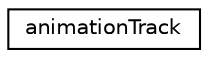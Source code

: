 digraph "Graphical Class Hierarchy"
{
 // LATEX_PDF_SIZE
  edge [fontname="Helvetica",fontsize="10",labelfontname="Helvetica",labelfontsize="10"];
  node [fontname="Helvetica",fontsize="10",shape=record];
  rankdir="LR";
  Node0 [label="animationTrack",height=0.2,width=0.4,color="black", fillcolor="white", style="filled",URL="$structanimation_track.html",tooltip=" "];
}
